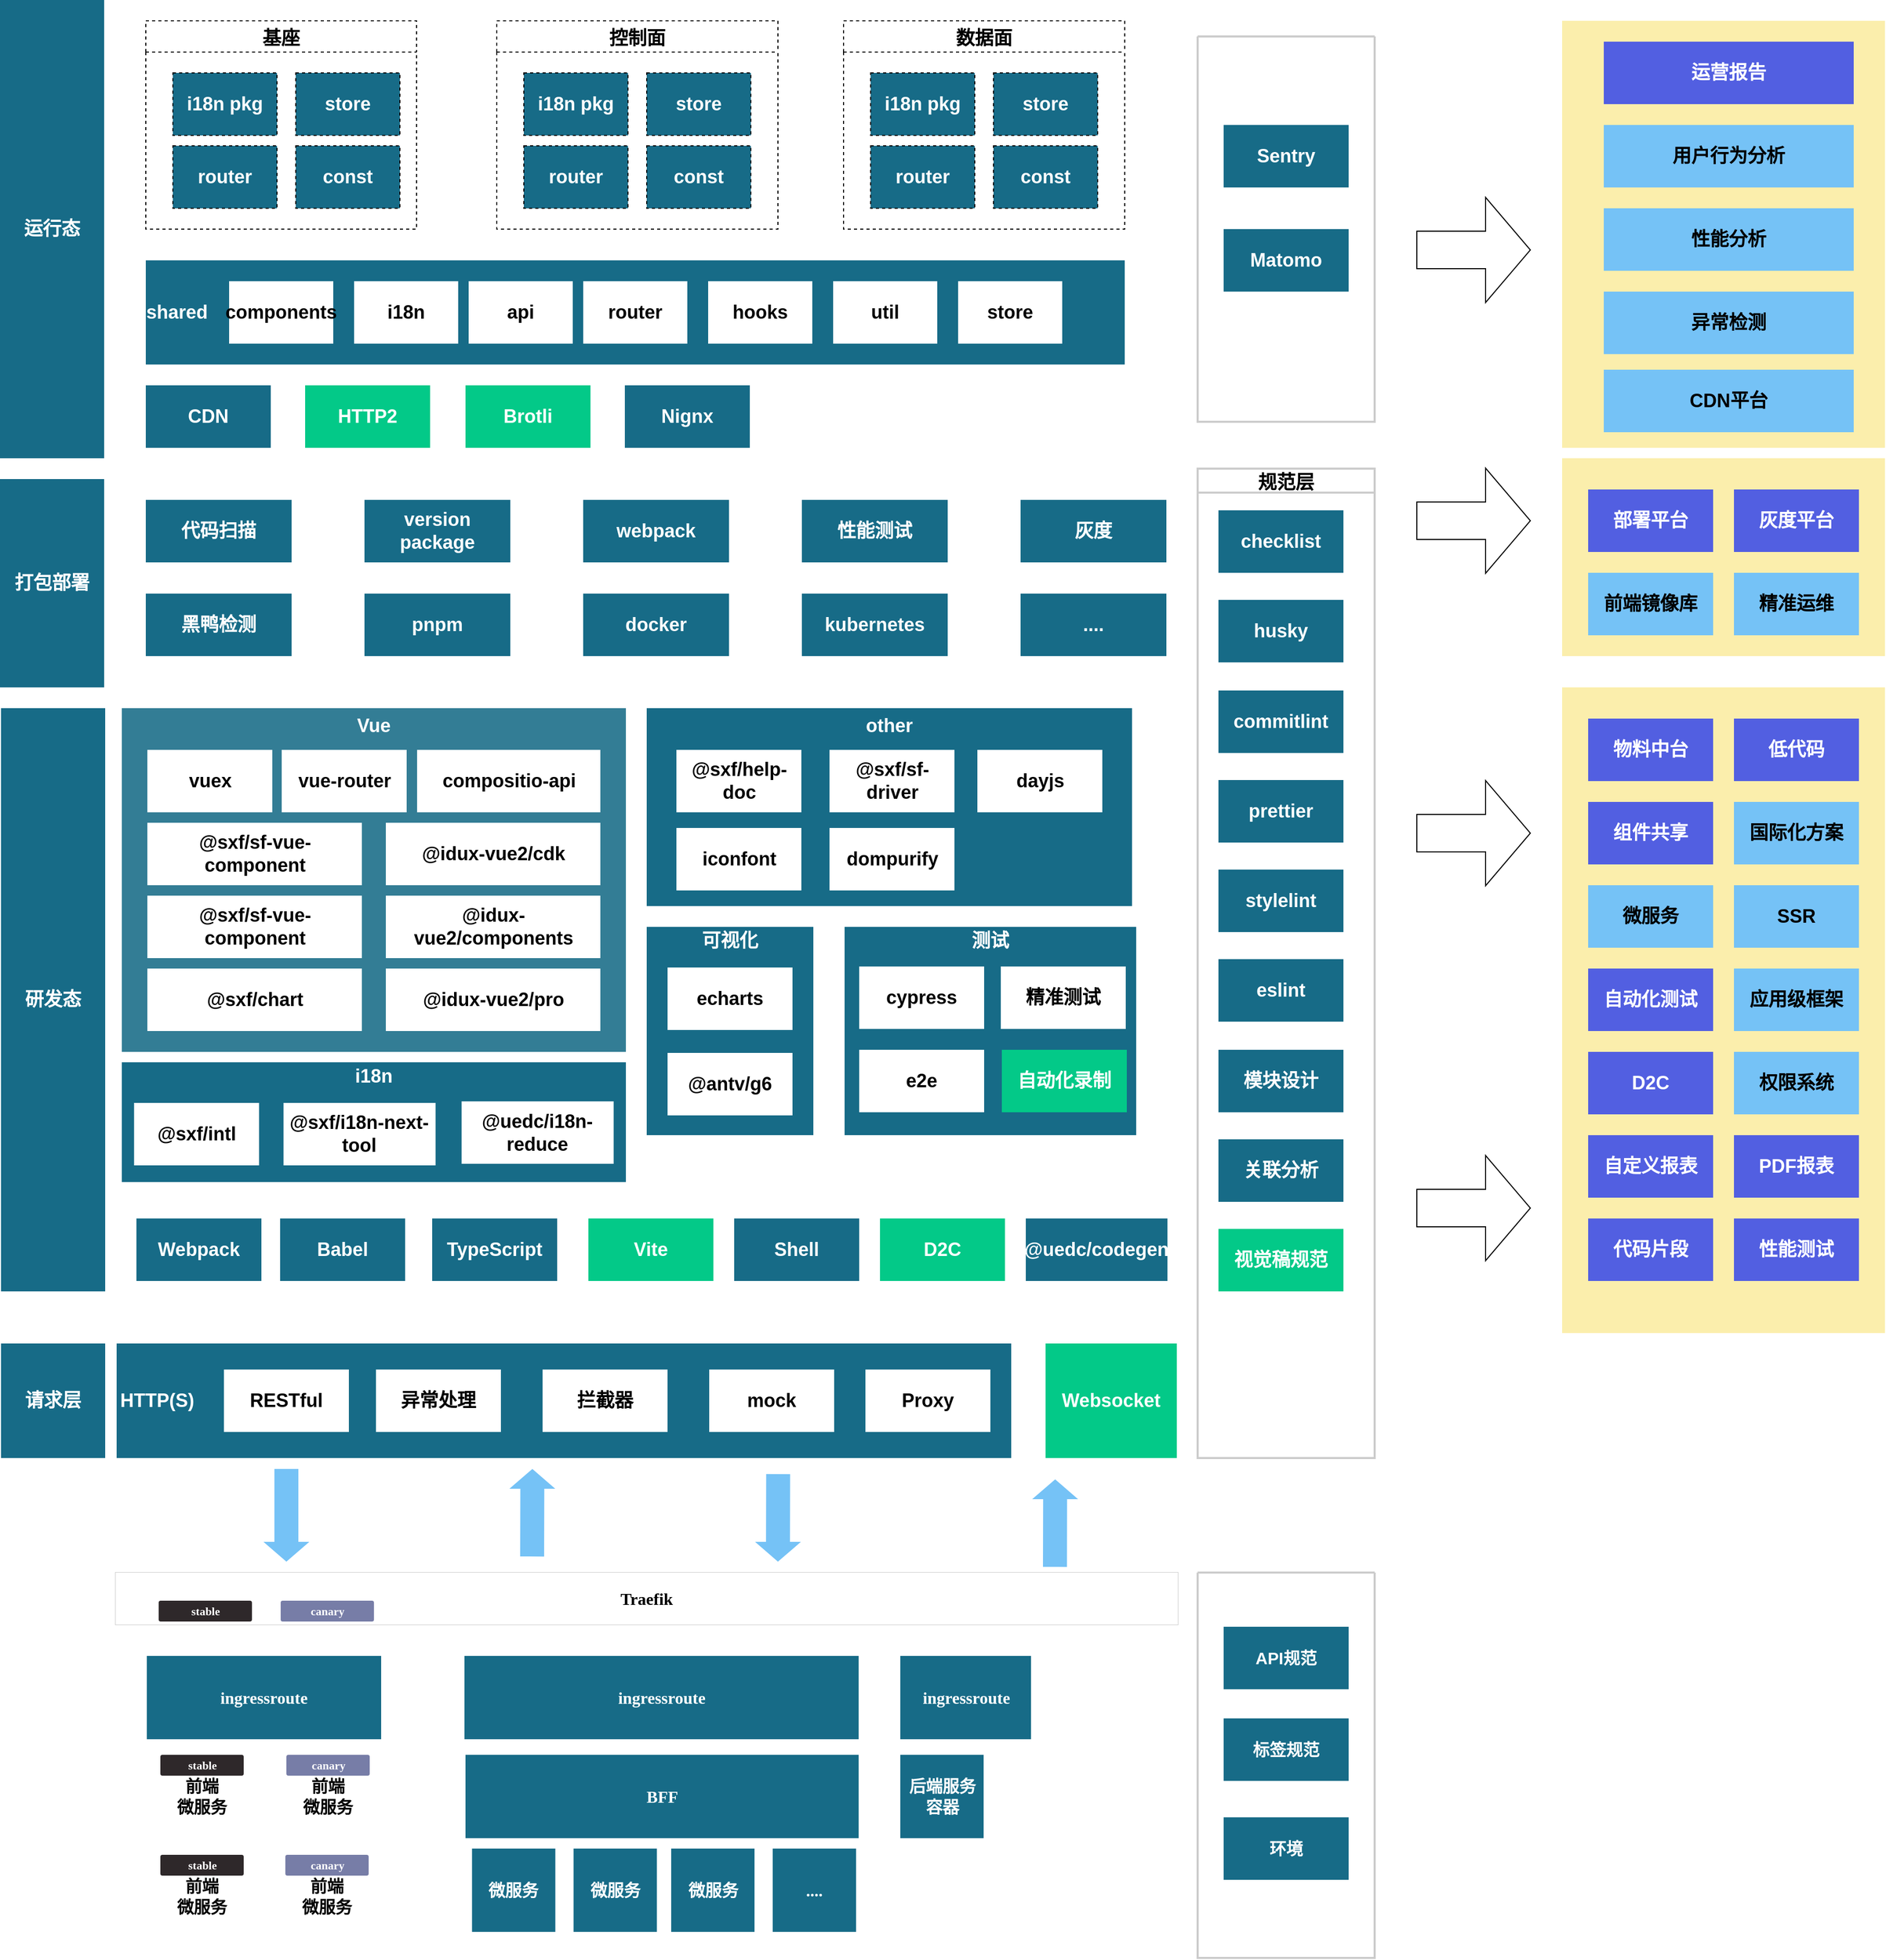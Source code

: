 <mxfile version="20.3.0" type="device"><diagram id="ar6MOO739D7uJsaCla2S" name="第 2 页"><mxGraphModel dx="1418" dy="823" grid="1" gridSize="10" guides="1" tooltips="1" connect="1" arrows="1" fold="1" page="1" pageScale="1" pageWidth="827" pageHeight="1169" math="0" shadow="0"><root><mxCell id="0"/><mxCell id="1" parent="0"/><mxCell id="OjqMHeRdxxfJOfinrO3Y-2" value="运行态" style="rounded=0;whiteSpace=wrap;html=1;fontSize=18;fillColor=#176B87;fontColor=#FFFFFF;strokeColor=none;fontStyle=1" parent="1" vertex="1"><mxGeometry x="80" y="200" width="100" height="440" as="geometry"/></mxCell><mxCell id="OjqMHeRdxxfJOfinrO3Y-5" value="" style="swimlane;startSize=0;fillColor=#176B87;swimlaneFillColor=#176B87;fontSize=18;strokeColor=none;fontStyle=1" parent="1" vertex="1"><mxGeometry x="220" y="450" width="940" height="100" as="geometry"/></mxCell><mxCell id="OjqMHeRdxxfJOfinrO3Y-6" value="shared" style="text;html=1;strokeColor=none;fillColor=none;align=center;verticalAlign=middle;whiteSpace=wrap;rounded=0;fontSize=18;fontColor=#FFFFFF;fontStyle=1" parent="OjqMHeRdxxfJOfinrO3Y-5" vertex="1"><mxGeometry y="35" width="60" height="30" as="geometry"/></mxCell><mxCell id="OjqMHeRdxxfJOfinrO3Y-7" value="hooks" style="rounded=0;whiteSpace=wrap;html=1;fillColor=default;flipH=1;fontSize=18;strokeColor=none;fontStyle=1" parent="OjqMHeRdxxfJOfinrO3Y-5" vertex="1"><mxGeometry x="540" y="20" width="100" height="60" as="geometry"/></mxCell><mxCell id="OjqMHeRdxxfJOfinrO3Y-9" value="components" style="rounded=0;whiteSpace=wrap;html=1;fillColor=default;flipH=1;fontSize=18;strokeColor=none;fontStyle=1" parent="OjqMHeRdxxfJOfinrO3Y-5" vertex="1"><mxGeometry x="80" y="20" width="100" height="60" as="geometry"/></mxCell><mxCell id="OjqMHeRdxxfJOfinrO3Y-10" value="i18n" style="rounded=0;whiteSpace=wrap;html=1;fillColor=default;flipH=1;fontSize=18;strokeColor=none;fontStyle=1" parent="OjqMHeRdxxfJOfinrO3Y-5" vertex="1"><mxGeometry x="200" y="20" width="100" height="60" as="geometry"/></mxCell><mxCell id="OjqMHeRdxxfJOfinrO3Y-11" value="api" style="rounded=0;whiteSpace=wrap;html=1;fillColor=default;flipH=1;fontSize=18;strokeColor=none;fontStyle=1" parent="OjqMHeRdxxfJOfinrO3Y-5" vertex="1"><mxGeometry x="310" y="20" width="100" height="60" as="geometry"/></mxCell><mxCell id="OjqMHeRdxxfJOfinrO3Y-12" value="router" style="rounded=0;whiteSpace=wrap;html=1;fillColor=default;flipH=1;fontSize=18;strokeColor=none;fontStyle=1" parent="OjqMHeRdxxfJOfinrO3Y-5" vertex="1"><mxGeometry x="420" y="20" width="100" height="60" as="geometry"/></mxCell><mxCell id="OjqMHeRdxxfJOfinrO3Y-8" value="util" style="rounded=0;whiteSpace=wrap;html=1;fillColor=default;flipH=1;fontSize=18;strokeColor=none;fontStyle=1" parent="OjqMHeRdxxfJOfinrO3Y-5" vertex="1"><mxGeometry x="660" y="20" width="100" height="60" as="geometry"/></mxCell><mxCell id="OjqMHeRdxxfJOfinrO3Y-21" value="store" style="rounded=0;whiteSpace=wrap;html=1;fillColor=default;flipH=1;fontSize=18;strokeColor=none;fontStyle=1" parent="OjqMHeRdxxfJOfinrO3Y-5" vertex="1"><mxGeometry x="780" y="20" width="100" height="60" as="geometry"/></mxCell><mxCell id="OjqMHeRdxxfJOfinrO3Y-13" value="基座" style="swimlane;fillColor=default;swimlaneBody=1;swimlaneHead=1;startSize=30;swimlaneFillColor=none;fontSize=18;strokeColor=default;fontStyle=1;dashed=1;" parent="1" vertex="1"><mxGeometry x="220" y="220" width="260" height="200" as="geometry"/></mxCell><mxCell id="OjqMHeRdxxfJOfinrO3Y-15" value="router" style="rounded=0;whiteSpace=wrap;html=1;fillColor=#176B87;fontSize=18;fontColor=#FFFFFF;strokeColor=default;fontStyle=1;dashed=1;" parent="OjqMHeRdxxfJOfinrO3Y-13" vertex="1"><mxGeometry x="26" y="120" width="100" height="60" as="geometry"/></mxCell><mxCell id="OjqMHeRdxxfJOfinrO3Y-16" value="i18n pkg" style="rounded=0;whiteSpace=wrap;html=1;fillColor=#176B87;fontSize=18;fontColor=#FFFFFF;strokeColor=default;fontStyle=1;dashed=1;" parent="OjqMHeRdxxfJOfinrO3Y-13" vertex="1"><mxGeometry x="26" y="50" width="100" height="60" as="geometry"/></mxCell><mxCell id="OjqMHeRdxxfJOfinrO3Y-22" value="const" style="rounded=0;whiteSpace=wrap;html=1;fillColor=#176B87;fontSize=18;fontColor=#FFFFFF;strokeColor=default;fontStyle=1;dashed=1;" parent="OjqMHeRdxxfJOfinrO3Y-13" vertex="1"><mxGeometry x="144" y="120" width="100" height="60" as="geometry"/></mxCell><mxCell id="OjqMHeRdxxfJOfinrO3Y-23" value="store" style="rounded=0;whiteSpace=wrap;html=1;fillColor=#176B87;fontSize=18;fontColor=#FFFFFF;strokeColor=default;fontStyle=1;dashed=1;" parent="OjqMHeRdxxfJOfinrO3Y-13" vertex="1"><mxGeometry x="144" y="50" width="100" height="60" as="geometry"/></mxCell><mxCell id="OjqMHeRdxxfJOfinrO3Y-17" value="打包部署" style="rounded=0;whiteSpace=wrap;html=1;fontSize=18;fontColor=#FFFFFF;fillColor=#176B87;strokeColor=none;fontStyle=1" parent="1" vertex="1"><mxGeometry x="80" y="660" width="100" height="200" as="geometry"/></mxCell><mxCell id="OjqMHeRdxxfJOfinrO3Y-18" value="" style="swimlane;startSize=0;fontSize=18;fontColor=#FFFFFF;fillColor=#176B87;strokeColor=#CCCCCC;fontStyle=1;strokeWidth=2;" parent="1" vertex="1"><mxGeometry x="1230" y="235" width="170" height="370" as="geometry"/></mxCell><mxCell id="OjqMHeRdxxfJOfinrO3Y-19" value="Sentry" style="rounded=0;whiteSpace=wrap;html=1;fontSize=18;fontColor=#FFFFFF;fillColor=#176B87;strokeColor=none;fontStyle=1" parent="OjqMHeRdxxfJOfinrO3Y-18" vertex="1"><mxGeometry x="25" y="85" width="120" height="60" as="geometry"/></mxCell><mxCell id="OjqMHeRdxxfJOfinrO3Y-20" value="Matomo" style="rounded=0;whiteSpace=wrap;html=1;fontSize=18;fontColor=#FFFFFF;fillColor=#176B87;strokeColor=none;fontStyle=1" parent="OjqMHeRdxxfJOfinrO3Y-18" vertex="1"><mxGeometry x="25" y="185" width="120" height="60" as="geometry"/></mxCell><mxCell id="OjqMHeRdxxfJOfinrO3Y-24" value="控制面" style="swimlane;fillColor=default;swimlaneBody=1;swimlaneHead=1;startSize=30;swimlaneFillColor=none;fontSize=18;strokeColor=default;fontStyle=1;dashed=1;" parent="1" vertex="1"><mxGeometry x="557" y="220" width="270" height="200" as="geometry"/></mxCell><mxCell id="OjqMHeRdxxfJOfinrO3Y-25" value="router" style="rounded=0;whiteSpace=wrap;html=1;fillColor=#176B87;fontSize=18;fontColor=#FFFFFF;strokeColor=default;fontStyle=1;dashed=1;" parent="OjqMHeRdxxfJOfinrO3Y-24" vertex="1"><mxGeometry x="26" y="120" width="100" height="60" as="geometry"/></mxCell><mxCell id="OjqMHeRdxxfJOfinrO3Y-26" value="i18n pkg" style="rounded=0;whiteSpace=wrap;html=1;fillColor=#176B87;fontSize=18;fontColor=#FFFFFF;strokeColor=default;fontStyle=1;dashed=1;" parent="OjqMHeRdxxfJOfinrO3Y-24" vertex="1"><mxGeometry x="26" y="50" width="100" height="60" as="geometry"/></mxCell><mxCell id="OjqMHeRdxxfJOfinrO3Y-27" value="const" style="rounded=0;whiteSpace=wrap;html=1;fillColor=#176B87;fontSize=18;fontColor=#FFFFFF;strokeColor=default;fontStyle=1;dashed=1;" parent="OjqMHeRdxxfJOfinrO3Y-24" vertex="1"><mxGeometry x="144" y="120" width="100" height="60" as="geometry"/></mxCell><mxCell id="OjqMHeRdxxfJOfinrO3Y-28" value="store" style="rounded=0;whiteSpace=wrap;html=1;fillColor=#176B87;fontSize=18;fontColor=#FFFFFF;strokeColor=default;fontStyle=1;dashed=1;" parent="OjqMHeRdxxfJOfinrO3Y-24" vertex="1"><mxGeometry x="144" y="50" width="100" height="60" as="geometry"/></mxCell><mxCell id="OjqMHeRdxxfJOfinrO3Y-29" value="数据面" style="swimlane;fillColor=default;swimlaneBody=1;swimlaneHead=1;startSize=30;swimlaneFillColor=none;fontSize=18;strokeColor=default;fontStyle=1;dashed=1;" parent="1" vertex="1"><mxGeometry x="890" y="220" width="270" height="200" as="geometry"/></mxCell><mxCell id="OjqMHeRdxxfJOfinrO3Y-30" value="router" style="rounded=0;whiteSpace=wrap;html=1;fillColor=#176B87;fontSize=18;fontColor=#FFFFFF;strokeColor=default;fontStyle=1;dashed=1;" parent="OjqMHeRdxxfJOfinrO3Y-29" vertex="1"><mxGeometry x="26" y="120" width="100" height="60" as="geometry"/></mxCell><mxCell id="OjqMHeRdxxfJOfinrO3Y-31" value="i18n pkg" style="rounded=0;whiteSpace=wrap;html=1;fillColor=#176B87;fontSize=18;fontColor=#FFFFFF;strokeColor=default;fontStyle=1;dashed=1;" parent="OjqMHeRdxxfJOfinrO3Y-29" vertex="1"><mxGeometry x="26" y="50" width="100" height="60" as="geometry"/></mxCell><mxCell id="OjqMHeRdxxfJOfinrO3Y-32" value="const" style="rounded=0;whiteSpace=wrap;html=1;fillColor=#176B87;fontSize=18;fontColor=#FFFFFF;strokeColor=default;fontStyle=1;dashed=1;" parent="OjqMHeRdxxfJOfinrO3Y-29" vertex="1"><mxGeometry x="144" y="120" width="100" height="60" as="geometry"/></mxCell><mxCell id="OjqMHeRdxxfJOfinrO3Y-33" value="store" style="rounded=0;whiteSpace=wrap;html=1;fillColor=#176B87;fontSize=18;fontColor=#FFFFFF;strokeColor=default;fontStyle=1;dashed=1;" parent="OjqMHeRdxxfJOfinrO3Y-29" vertex="1"><mxGeometry x="144" y="50" width="100" height="60" as="geometry"/></mxCell><mxCell id="_GazYoEz6ii6slOM4YC_-70" value="基座" style="swimlane;fillColor=default;swimlaneBody=1;swimlaneHead=1;startSize=30;swimlaneFillColor=none;fontSize=18;strokeColor=default;fontStyle=1;dashed=1;" parent="OjqMHeRdxxfJOfinrO3Y-29" vertex="1"><mxGeometry x="-670" width="260" height="200" as="geometry"/></mxCell><mxCell id="_GazYoEz6ii6slOM4YC_-71" value="router" style="rounded=0;whiteSpace=wrap;html=1;fillColor=#176B87;fontSize=18;fontColor=#FFFFFF;strokeColor=default;fontStyle=1;dashed=1;" parent="_GazYoEz6ii6slOM4YC_-70" vertex="1"><mxGeometry x="26" y="120" width="100" height="60" as="geometry"/></mxCell><mxCell id="_GazYoEz6ii6slOM4YC_-72" value="i18n pkg" style="rounded=0;whiteSpace=wrap;html=1;fillColor=#176B87;fontSize=18;fontColor=#FFFFFF;strokeColor=default;fontStyle=1;dashed=1;" parent="_GazYoEz6ii6slOM4YC_-70" vertex="1"><mxGeometry x="26" y="50" width="100" height="60" as="geometry"/></mxCell><mxCell id="_GazYoEz6ii6slOM4YC_-73" value="const" style="rounded=0;whiteSpace=wrap;html=1;fillColor=#176B87;fontSize=18;fontColor=#FFFFFF;strokeColor=default;fontStyle=1;dashed=1;" parent="_GazYoEz6ii6slOM4YC_-70" vertex="1"><mxGeometry x="144" y="120" width="100" height="60" as="geometry"/></mxCell><mxCell id="_GazYoEz6ii6slOM4YC_-74" value="store" style="rounded=0;whiteSpace=wrap;html=1;fillColor=#176B87;fontSize=18;fontColor=#FFFFFF;strokeColor=default;fontStyle=1;dashed=1;" parent="_GazYoEz6ii6slOM4YC_-70" vertex="1"><mxGeometry x="144" y="50" width="100" height="60" as="geometry"/></mxCell><mxCell id="_GazYoEz6ii6slOM4YC_-75" value="控制面" style="swimlane;fillColor=default;swimlaneBody=1;swimlaneHead=1;startSize=30;swimlaneFillColor=none;fontSize=18;strokeColor=default;fontStyle=1;dashed=1;" parent="OjqMHeRdxxfJOfinrO3Y-29" vertex="1"><mxGeometry x="-333" width="270" height="200" as="geometry"/></mxCell><mxCell id="_GazYoEz6ii6slOM4YC_-76" value="router" style="rounded=0;whiteSpace=wrap;html=1;fillColor=#176B87;fontSize=18;fontColor=#FFFFFF;strokeColor=default;fontStyle=1;dashed=1;" parent="_GazYoEz6ii6slOM4YC_-75" vertex="1"><mxGeometry x="26" y="120" width="100" height="60" as="geometry"/></mxCell><mxCell id="_GazYoEz6ii6slOM4YC_-77" value="i18n pkg" style="rounded=0;whiteSpace=wrap;html=1;fillColor=#176B87;fontSize=18;fontColor=#FFFFFF;strokeColor=default;fontStyle=1;dashed=1;" parent="_GazYoEz6ii6slOM4YC_-75" vertex="1"><mxGeometry x="26" y="50" width="100" height="60" as="geometry"/></mxCell><mxCell id="_GazYoEz6ii6slOM4YC_-78" value="const" style="rounded=0;whiteSpace=wrap;html=1;fillColor=#176B87;fontSize=18;fontColor=#FFFFFF;strokeColor=default;fontStyle=1;dashed=1;" parent="_GazYoEz6ii6slOM4YC_-75" vertex="1"><mxGeometry x="144" y="120" width="100" height="60" as="geometry"/></mxCell><mxCell id="_GazYoEz6ii6slOM4YC_-79" value="store" style="rounded=0;whiteSpace=wrap;html=1;fillColor=#176B87;fontSize=18;fontColor=#FFFFFF;strokeColor=default;fontStyle=1;dashed=1;" parent="_GazYoEz6ii6slOM4YC_-75" vertex="1"><mxGeometry x="144" y="50" width="100" height="60" as="geometry"/></mxCell><mxCell id="_GazYoEz6ii6slOM4YC_-134" value="基座" style="swimlane;fillColor=default;swimlaneBody=1;swimlaneHead=1;startSize=30;swimlaneFillColor=none;fontSize=18;strokeColor=default;fontStyle=1;dashed=1;" parent="OjqMHeRdxxfJOfinrO3Y-29" vertex="1"><mxGeometry x="-670" width="260" height="200" as="geometry"/></mxCell><mxCell id="_GazYoEz6ii6slOM4YC_-135" value="router" style="rounded=0;whiteSpace=wrap;html=1;fillColor=#176B87;fontSize=18;fontColor=#FFFFFF;strokeColor=default;fontStyle=1;dashed=1;" parent="_GazYoEz6ii6slOM4YC_-134" vertex="1"><mxGeometry x="26" y="120" width="100" height="60" as="geometry"/></mxCell><mxCell id="_GazYoEz6ii6slOM4YC_-136" value="i18n pkg" style="rounded=0;whiteSpace=wrap;html=1;fillColor=#176B87;fontSize=18;fontColor=#FFFFFF;strokeColor=default;fontStyle=1;dashed=1;" parent="_GazYoEz6ii6slOM4YC_-134" vertex="1"><mxGeometry x="26" y="50" width="100" height="60" as="geometry"/></mxCell><mxCell id="_GazYoEz6ii6slOM4YC_-137" value="const" style="rounded=0;whiteSpace=wrap;html=1;fillColor=#176B87;fontSize=18;fontColor=#FFFFFF;strokeColor=default;fontStyle=1;dashed=1;" parent="_GazYoEz6ii6slOM4YC_-134" vertex="1"><mxGeometry x="144" y="120" width="100" height="60" as="geometry"/></mxCell><mxCell id="_GazYoEz6ii6slOM4YC_-138" value="store" style="rounded=0;whiteSpace=wrap;html=1;fillColor=#176B87;fontSize=18;fontColor=#FFFFFF;strokeColor=default;fontStyle=1;dashed=1;" parent="_GazYoEz6ii6slOM4YC_-134" vertex="1"><mxGeometry x="144" y="50" width="100" height="60" as="geometry"/></mxCell><mxCell id="_GazYoEz6ii6slOM4YC_-139" value="控制面" style="swimlane;fillColor=default;swimlaneBody=1;swimlaneHead=1;startSize=30;swimlaneFillColor=none;fontSize=18;strokeColor=default;fontStyle=1;dashed=1;" parent="OjqMHeRdxxfJOfinrO3Y-29" vertex="1"><mxGeometry x="-333" width="270" height="200" as="geometry"/></mxCell><mxCell id="_GazYoEz6ii6slOM4YC_-140" value="router" style="rounded=0;whiteSpace=wrap;html=1;fillColor=#176B87;fontSize=18;fontColor=#FFFFFF;strokeColor=default;fontStyle=1;dashed=1;" parent="_GazYoEz6ii6slOM4YC_-139" vertex="1"><mxGeometry x="26" y="120" width="100" height="60" as="geometry"/></mxCell><mxCell id="_GazYoEz6ii6slOM4YC_-141" value="i18n pkg" style="rounded=0;whiteSpace=wrap;html=1;fillColor=#176B87;fontSize=18;fontColor=#FFFFFF;strokeColor=default;fontStyle=1;dashed=1;" parent="_GazYoEz6ii6slOM4YC_-139" vertex="1"><mxGeometry x="26" y="50" width="100" height="60" as="geometry"/></mxCell><mxCell id="_GazYoEz6ii6slOM4YC_-142" value="const" style="rounded=0;whiteSpace=wrap;html=1;fillColor=#176B87;fontSize=18;fontColor=#FFFFFF;strokeColor=default;fontStyle=1;dashed=1;" parent="_GazYoEz6ii6slOM4YC_-139" vertex="1"><mxGeometry x="144" y="120" width="100" height="60" as="geometry"/></mxCell><mxCell id="_GazYoEz6ii6slOM4YC_-143" value="store" style="rounded=0;whiteSpace=wrap;html=1;fillColor=#176B87;fontSize=18;fontColor=#FFFFFF;strokeColor=default;fontStyle=1;dashed=1;" parent="_GazYoEz6ii6slOM4YC_-139" vertex="1"><mxGeometry x="144" y="50" width="100" height="60" as="geometry"/></mxCell><mxCell id="_GazYoEz6ii6slOM4YC_-144" value="基座" style="swimlane;fillColor=default;swimlaneBody=1;swimlaneHead=1;startSize=30;swimlaneFillColor=none;fontSize=18;strokeColor=default;fontStyle=1;dashed=1;" parent="OjqMHeRdxxfJOfinrO3Y-29" vertex="1"><mxGeometry x="-670" width="260" height="200" as="geometry"/></mxCell><mxCell id="_GazYoEz6ii6slOM4YC_-145" value="router" style="rounded=0;whiteSpace=wrap;html=1;fillColor=#176B87;fontSize=18;fontColor=#FFFFFF;strokeColor=default;fontStyle=1;dashed=1;" parent="_GazYoEz6ii6slOM4YC_-144" vertex="1"><mxGeometry x="26" y="120" width="100" height="60" as="geometry"/></mxCell><mxCell id="_GazYoEz6ii6slOM4YC_-146" value="i18n pkg" style="rounded=0;whiteSpace=wrap;html=1;fillColor=#176B87;fontSize=18;fontColor=#FFFFFF;strokeColor=default;fontStyle=1;dashed=1;" parent="_GazYoEz6ii6slOM4YC_-144" vertex="1"><mxGeometry x="26" y="50" width="100" height="60" as="geometry"/></mxCell><mxCell id="_GazYoEz6ii6slOM4YC_-147" value="const" style="rounded=0;whiteSpace=wrap;html=1;fillColor=#176B87;fontSize=18;fontColor=#FFFFFF;strokeColor=default;fontStyle=1;dashed=1;" parent="_GazYoEz6ii6slOM4YC_-144" vertex="1"><mxGeometry x="144" y="120" width="100" height="60" as="geometry"/></mxCell><mxCell id="_GazYoEz6ii6slOM4YC_-148" value="store" style="rounded=0;whiteSpace=wrap;html=1;fillColor=#176B87;fontSize=18;fontColor=#FFFFFF;strokeColor=default;fontStyle=1;dashed=1;" parent="_GazYoEz6ii6slOM4YC_-144" vertex="1"><mxGeometry x="144" y="50" width="100" height="60" as="geometry"/></mxCell><mxCell id="_GazYoEz6ii6slOM4YC_-149" value="控制面" style="swimlane;fillColor=default;swimlaneBody=1;swimlaneHead=1;startSize=30;swimlaneFillColor=none;fontSize=18;strokeColor=default;fontStyle=1;dashed=1;" parent="OjqMHeRdxxfJOfinrO3Y-29" vertex="1"><mxGeometry x="-333" width="270" height="200" as="geometry"/></mxCell><mxCell id="_GazYoEz6ii6slOM4YC_-150" value="router" style="rounded=0;whiteSpace=wrap;html=1;fillColor=#176B87;fontSize=18;fontColor=#FFFFFF;strokeColor=default;fontStyle=1;dashed=1;" parent="_GazYoEz6ii6slOM4YC_-149" vertex="1"><mxGeometry x="26" y="120" width="100" height="60" as="geometry"/></mxCell><mxCell id="_GazYoEz6ii6slOM4YC_-151" value="i18n pkg" style="rounded=0;whiteSpace=wrap;html=1;fillColor=#176B87;fontSize=18;fontColor=#FFFFFF;strokeColor=default;fontStyle=1;dashed=1;" parent="_GazYoEz6ii6slOM4YC_-149" vertex="1"><mxGeometry x="26" y="50" width="100" height="60" as="geometry"/></mxCell><mxCell id="_GazYoEz6ii6slOM4YC_-152" value="const" style="rounded=0;whiteSpace=wrap;html=1;fillColor=#176B87;fontSize=18;fontColor=#FFFFFF;strokeColor=default;fontStyle=1;dashed=1;" parent="_GazYoEz6ii6slOM4YC_-149" vertex="1"><mxGeometry x="144" y="120" width="100" height="60" as="geometry"/></mxCell><mxCell id="_GazYoEz6ii6slOM4YC_-153" value="store" style="rounded=0;whiteSpace=wrap;html=1;fillColor=#176B87;fontSize=18;fontColor=#FFFFFF;strokeColor=default;fontStyle=1;dashed=1;" parent="_GazYoEz6ii6slOM4YC_-149" vertex="1"><mxGeometry x="144" y="50" width="100" height="60" as="geometry"/></mxCell><mxCell id="OjqMHeRdxxfJOfinrO3Y-35" value="规范层" style="swimlane;fontSize=18;fontColor=#000000;fillColor=#FFFFFF;horizontal=1;noLabel=0;fixDash=0;strokeColor=#CCCCCC;fontStyle=1;strokeWidth=2;" parent="1" vertex="1"><mxGeometry x="1230" y="650" width="170" height="950" as="geometry"/></mxCell><mxCell id="OjqMHeRdxxfJOfinrO3Y-37" value="eslint" style="rounded=0;whiteSpace=wrap;html=1;fontSize=18;fontColor=#FFFFFF;fillColor=#176B87;strokeColor=none;fontStyle=1" parent="OjqMHeRdxxfJOfinrO3Y-35" vertex="1"><mxGeometry x="20" y="471" width="120" height="60" as="geometry"/></mxCell><mxCell id="OjqMHeRdxxfJOfinrO3Y-38" value="prettier" style="rounded=0;whiteSpace=wrap;html=1;fontSize=18;fontColor=#FFFFFF;fillColor=#176B87;strokeColor=none;fontStyle=1" parent="OjqMHeRdxxfJOfinrO3Y-35" vertex="1"><mxGeometry x="20" y="299" width="120" height="60" as="geometry"/></mxCell><mxCell id="OjqMHeRdxxfJOfinrO3Y-39" value="husky" style="rounded=0;whiteSpace=wrap;html=1;fontSize=18;fontColor=#FFFFFF;fillColor=#176B87;strokeColor=none;fontStyle=1" parent="OjqMHeRdxxfJOfinrO3Y-35" vertex="1"><mxGeometry x="20" y="126" width="120" height="60" as="geometry"/></mxCell><mxCell id="OjqMHeRdxxfJOfinrO3Y-40" value="commitlint" style="rounded=0;whiteSpace=wrap;html=1;fontSize=18;fontColor=#FFFFFF;fillColor=#176B87;strokeColor=none;fontStyle=1" parent="OjqMHeRdxxfJOfinrO3Y-35" vertex="1"><mxGeometry x="20" y="213" width="120" height="60" as="geometry"/></mxCell><mxCell id="OjqMHeRdxxfJOfinrO3Y-41" value="stylelint" style="rounded=0;whiteSpace=wrap;html=1;fontSize=18;fontColor=#FFFFFF;fillColor=#176B87;strokeColor=none;fontStyle=1" parent="OjqMHeRdxxfJOfinrO3Y-35" vertex="1"><mxGeometry x="20" y="385" width="120" height="60" as="geometry"/></mxCell><mxCell id="OjqMHeRdxxfJOfinrO3Y-36" value="checklist" style="rounded=0;whiteSpace=wrap;html=1;fontSize=18;fontColor=#FFFFFF;fillColor=#176B87;strokeColor=none;fontStyle=1" parent="OjqMHeRdxxfJOfinrO3Y-35" vertex="1"><mxGeometry x="20" y="40" width="120" height="60" as="geometry"/></mxCell><mxCell id="OjqMHeRdxxfJOfinrO3Y-78" value="模块设计" style="rounded=0;whiteSpace=wrap;html=1;fontSize=18;fontColor=#FFFFFF;fillColor=#176B87;strokeColor=none;fontStyle=1" parent="OjqMHeRdxxfJOfinrO3Y-35" vertex="1"><mxGeometry x="20" y="558" width="120" height="60" as="geometry"/></mxCell><mxCell id="59_Ts60T3XVQ1irNc728-12" value="关联分析" style="rounded=0;whiteSpace=wrap;html=1;fontSize=18;fontColor=#FFFFFF;fillColor=#176B87;strokeColor=none;fontStyle=1" parent="OjqMHeRdxxfJOfinrO3Y-35" vertex="1"><mxGeometry x="20" y="644" width="120" height="60" as="geometry"/></mxCell><mxCell id="_GazYoEz6ii6slOM4YC_-1" value="视觉稿规范" style="rounded=0;whiteSpace=wrap;html=1;fontSize=18;fontColor=#FFFFFF;fillColor=#03C988;strokeColor=none;fontStyle=1" parent="OjqMHeRdxxfJOfinrO3Y-35" vertex="1"><mxGeometry x="20" y="730" width="120" height="60" as="geometry"/></mxCell><mxCell id="OjqMHeRdxxfJOfinrO3Y-43" value="研发态" style="rounded=0;whiteSpace=wrap;html=1;fontSize=18;fontColor=#FFFFFF;fillColor=#176B87;strokeColor=none;fontStyle=1" parent="1" vertex="1"><mxGeometry x="81" y="880" width="100" height="560" as="geometry"/></mxCell><mxCell id="OjqMHeRdxxfJOfinrO3Y-44" value="Vue" style="swimlane;fontSize=18;fontColor=#FFFFFF;fillColor=#176B87;strokeColor=none;fontStyle=1;swimlaneFillColor=#176B87;fillOpacity=88;labelBackgroundColor=none;startSize=30;" parent="1" vertex="1"><mxGeometry x="197" y="880" width="484" height="330" as="geometry"/></mxCell><mxCell id="OjqMHeRdxxfJOfinrO3Y-45" value="vuex" style="rounded=0;whiteSpace=wrap;html=1;fontSize=18;fontColor=#000000;fillColor=#FFFFFF;strokeColor=none;fontStyle=1" parent="OjqMHeRdxxfJOfinrO3Y-44" vertex="1"><mxGeometry x="24.5" y="40" width="120" height="60" as="geometry"/></mxCell><mxCell id="OjqMHeRdxxfJOfinrO3Y-46" value="vue-router" style="rounded=0;whiteSpace=wrap;html=1;fontSize=18;fontColor=#000000;fillColor=#FFFFFF;strokeColor=none;fontStyle=1" parent="OjqMHeRdxxfJOfinrO3Y-44" vertex="1"><mxGeometry x="153.5" y="40" width="120" height="60" as="geometry"/></mxCell><mxCell id="OjqMHeRdxxfJOfinrO3Y-50" value="@sxf/sf-vue-component" style="rounded=0;whiteSpace=wrap;html=1;fontSize=18;fontColor=#000000;fillColor=#FFFFFF;strokeColor=none;fontStyle=1" parent="OjqMHeRdxxfJOfinrO3Y-44" vertex="1"><mxGeometry x="24.5" y="110" width="206" height="60" as="geometry"/></mxCell><mxCell id="OjqMHeRdxxfJOfinrO3Y-51" value="@sxf/sf-vue-component" style="rounded=0;whiteSpace=wrap;html=1;fontSize=18;fontColor=#000000;fillColor=#FFFFFF;strokeColor=none;fontStyle=1" parent="OjqMHeRdxxfJOfinrO3Y-44" vertex="1"><mxGeometry x="24.5" y="180" width="206" height="60" as="geometry"/></mxCell><mxCell id="OjqMHeRdxxfJOfinrO3Y-60" value="@idux-vue2/cdk" style="rounded=0;whiteSpace=wrap;html=1;fontSize=18;fontColor=#000000;fillColor=#FFFFFF;strokeColor=none;fontStyle=1" parent="OjqMHeRdxxfJOfinrO3Y-44" vertex="1"><mxGeometry x="253.5" y="110" width="206" height="60" as="geometry"/></mxCell><mxCell id="OjqMHeRdxxfJOfinrO3Y-61" value="@idux-vue2/components" style="rounded=0;whiteSpace=wrap;html=1;fontSize=18;fontColor=#000000;fillColor=#FFFFFF;strokeColor=none;fontStyle=1" parent="OjqMHeRdxxfJOfinrO3Y-44" vertex="1"><mxGeometry x="253.5" y="180" width="206" height="60" as="geometry"/></mxCell><mxCell id="OjqMHeRdxxfJOfinrO3Y-62" value="@idux-vue2/pro" style="rounded=0;whiteSpace=wrap;html=1;fontSize=18;fontColor=#000000;fillColor=#FFFFFF;strokeColor=none;fontStyle=1" parent="OjqMHeRdxxfJOfinrO3Y-44" vertex="1"><mxGeometry x="253.5" y="250" width="206" height="60" as="geometry"/></mxCell><mxCell id="OjqMHeRdxxfJOfinrO3Y-63" value="@sxf/chart" style="rounded=0;whiteSpace=wrap;html=1;fontSize=18;fontColor=#000000;fillColor=#FFFFFF;strokeColor=none;fontStyle=1" parent="OjqMHeRdxxfJOfinrO3Y-44" vertex="1"><mxGeometry x="24.5" y="250" width="206" height="60" as="geometry"/></mxCell><mxCell id="OjqMHeRdxxfJOfinrO3Y-93" value="compositio-api" style="rounded=0;whiteSpace=wrap;html=1;fontSize=18;fontColor=#000000;fillColor=#FFFFFF;strokeColor=none;fontStyle=1" parent="OjqMHeRdxxfJOfinrO3Y-44" vertex="1"><mxGeometry x="283.5" y="40" width="176" height="60" as="geometry"/></mxCell><mxCell id="OjqMHeRdxxfJOfinrO3Y-52" value="other" style="swimlane;fontSize=18;fontColor=#FFFFFF;fillColor=#176B87;strokeColor=none;fontStyle=1;swimlaneFillColor=#176B87;startSize=30;" parent="1" vertex="1"><mxGeometry x="701" y="880" width="466" height="190" as="geometry"/></mxCell><mxCell id="OjqMHeRdxxfJOfinrO3Y-53" value="@sxf/help-doc" style="rounded=0;whiteSpace=wrap;html=1;fontSize=18;fontColor=#000000;fillColor=#FFFFFF;strokeColor=none;fontStyle=1" parent="OjqMHeRdxxfJOfinrO3Y-52" vertex="1"><mxGeometry x="28.5" y="40" width="120" height="60" as="geometry"/></mxCell><mxCell id="OjqMHeRdxxfJOfinrO3Y-54" value="@sxf/sf-driver" style="rounded=0;whiteSpace=wrap;html=1;fontSize=18;fontColor=#000000;fillColor=#FFFFFF;strokeColor=none;fontStyle=1" parent="OjqMHeRdxxfJOfinrO3Y-52" vertex="1"><mxGeometry x="175.5" y="40" width="120" height="60" as="geometry"/></mxCell><mxCell id="OjqMHeRdxxfJOfinrO3Y-55" value="dompurify" style="rounded=0;whiteSpace=wrap;html=1;fontSize=18;fontColor=#000000;fillColor=#FFFFFF;strokeColor=none;fontStyle=1" parent="OjqMHeRdxxfJOfinrO3Y-52" vertex="1"><mxGeometry x="175.5" y="115" width="120" height="60" as="geometry"/></mxCell><mxCell id="OjqMHeRdxxfJOfinrO3Y-66" value="iconfont" style="rounded=0;whiteSpace=wrap;html=1;fontSize=18;fontColor=#000000;fillColor=#FFFFFF;strokeColor=none;fontStyle=1" parent="OjqMHeRdxxfJOfinrO3Y-52" vertex="1"><mxGeometry x="28.5" y="115" width="120" height="60" as="geometry"/></mxCell><mxCell id="OjqMHeRdxxfJOfinrO3Y-84" value="dayjs" style="rounded=0;whiteSpace=wrap;html=1;fontSize=18;fontColor=#000000;fillColor=#FFFFFF;strokeColor=none;fontStyle=1" parent="OjqMHeRdxxfJOfinrO3Y-52" vertex="1"><mxGeometry x="317.5" y="40" width="120" height="60" as="geometry"/></mxCell><mxCell id="OjqMHeRdxxfJOfinrO3Y-56" value="可视化" style="swimlane;fontSize=18;fontColor=#FFFFFF;fillColor=#176B87;strokeColor=none;fontStyle=1;swimlaneFillColor=#176B87;swimlaneLine=0;swimlaneBody=1;swimlaneHead=1;" parent="1" vertex="1"><mxGeometry x="701" y="1090" width="160" height="200" as="geometry"/></mxCell><mxCell id="OjqMHeRdxxfJOfinrO3Y-58" value="echarts" style="rounded=0;whiteSpace=wrap;html=1;fontSize=18;fontColor=#000000;fillColor=#FFFFFF;strokeColor=none;fontStyle=1" parent="OjqMHeRdxxfJOfinrO3Y-56" vertex="1"><mxGeometry x="20" y="39" width="120" height="60" as="geometry"/></mxCell><mxCell id="OjqMHeRdxxfJOfinrO3Y-59" value="@antv/g6" style="rounded=0;whiteSpace=wrap;html=1;fontSize=18;fontColor=#000000;fillColor=#FFFFFF;strokeColor=none;fontStyle=1" parent="OjqMHeRdxxfJOfinrO3Y-56" vertex="1"><mxGeometry x="20" y="121" width="120" height="60" as="geometry"/></mxCell><mxCell id="OjqMHeRdxxfJOfinrO3Y-69" value="CDN" style="rounded=0;whiteSpace=wrap;html=1;strokeColor=none;fontSize=18;fontColor=#FFFFFF;fillColor=#176B87;fontStyle=1" parent="1" vertex="1"><mxGeometry x="220" y="570" width="120" height="60" as="geometry"/></mxCell><mxCell id="OjqMHeRdxxfJOfinrO3Y-70" value="HTTP2" style="rounded=0;whiteSpace=wrap;html=1;strokeColor=none;fontSize=18;fontColor=#FFFFFF;fillColor=#03C988;fontStyle=1" parent="1" vertex="1"><mxGeometry x="373" y="570" width="120" height="60" as="geometry"/></mxCell><mxCell id="OjqMHeRdxxfJOfinrO3Y-71" value="Brotli" style="rounded=0;whiteSpace=wrap;html=1;strokeColor=none;fontSize=18;fontColor=#FFFFFF;fillColor=#03C988;fontStyle=1" parent="1" vertex="1"><mxGeometry x="527" y="570" width="120" height="60" as="geometry"/></mxCell><mxCell id="OjqMHeRdxxfJOfinrO3Y-72" value="Nignx" style="rounded=0;whiteSpace=wrap;html=1;strokeColor=none;fontSize=18;fontColor=#FFFFFF;fillColor=#176B87;fontStyle=1" parent="1" vertex="1"><mxGeometry x="680" y="570" width="120" height="60" as="geometry"/></mxCell><mxCell id="OjqMHeRdxxfJOfinrO3Y-73" value="测试" style="swimlane;fontSize=18;fontColor=#FFFFFF;fillColor=#176B87;strokeColor=none;fontStyle=1;swimlaneFillColor=#176B87;swimlaneLine=0;swimlaneBody=1;swimlaneHead=1;" parent="1" vertex="1"><mxGeometry x="891" y="1090" width="280" height="200" as="geometry"/></mxCell><mxCell id="OjqMHeRdxxfJOfinrO3Y-74" value="cypress" style="rounded=0;whiteSpace=wrap;html=1;fontSize=18;fontColor=#000000;fillColor=#FFFFFF;strokeColor=none;fontStyle=1" parent="OjqMHeRdxxfJOfinrO3Y-73" vertex="1"><mxGeometry x="14" y="38" width="120" height="60" as="geometry"/></mxCell><mxCell id="OjqMHeRdxxfJOfinrO3Y-75" value="e2e" style="rounded=0;whiteSpace=wrap;html=1;fontSize=18;fontColor=#000000;fillColor=#FFFFFF;strokeColor=none;fontStyle=1" parent="OjqMHeRdxxfJOfinrO3Y-73" vertex="1"><mxGeometry x="14" y="118" width="120" height="60" as="geometry"/></mxCell><mxCell id="OjqMHeRdxxfJOfinrO3Y-76" value="精准测试" style="rounded=0;whiteSpace=wrap;html=1;fontSize=18;fontColor=#000000;fillColor=#FFFFFF;strokeColor=none;fontStyle=1" parent="OjqMHeRdxxfJOfinrO3Y-73" vertex="1"><mxGeometry x="150" y="38" width="120" height="60" as="geometry"/></mxCell><mxCell id="OjqMHeRdxxfJOfinrO3Y-77" value="自动化录制" style="rounded=0;whiteSpace=wrap;html=1;fontSize=18;fontColor=#FFFFFF;fillColor=#03C988;strokeColor=none;fontStyle=1" parent="OjqMHeRdxxfJOfinrO3Y-73" vertex="1"><mxGeometry x="151" y="118" width="120" height="60" as="geometry"/></mxCell><mxCell id="OjqMHeRdxxfJOfinrO3Y-79" value="" style="swimlane;startSize=0;strokeColor=none;fontSize=18;fontColor=#000000;fillColor=#FFFFFF;fontStyle=1" parent="1" vertex="1"><mxGeometry x="197" y="1350" width="1014" height="100" as="geometry"/></mxCell><mxCell id="OjqMHeRdxxfJOfinrO3Y-80" value="Webpack" style="rounded=0;whiteSpace=wrap;html=1;strokeColor=none;fontSize=18;fontColor=#FFFFFF;fillColor=#176B87;fontStyle=1" parent="OjqMHeRdxxfJOfinrO3Y-79" vertex="1"><mxGeometry x="14" y="20" width="120" height="60" as="geometry"/></mxCell><mxCell id="OjqMHeRdxxfJOfinrO3Y-81" value="Babel" style="rounded=0;whiteSpace=wrap;html=1;strokeColor=none;fontSize=18;fontColor=#FFFFFF;fillColor=#176B87;fontStyle=1" parent="OjqMHeRdxxfJOfinrO3Y-79" vertex="1"><mxGeometry x="152" y="20" width="120" height="60" as="geometry"/></mxCell><mxCell id="OjqMHeRdxxfJOfinrO3Y-82" value="TypeScript" style="rounded=0;whiteSpace=wrap;html=1;strokeColor=none;fontSize=18;fontColor=#FFFFFF;fillColor=#176B87;fontStyle=1" parent="OjqMHeRdxxfJOfinrO3Y-79" vertex="1"><mxGeometry x="298" y="20" width="120" height="60" as="geometry"/></mxCell><mxCell id="OjqMHeRdxxfJOfinrO3Y-83" value="Vite" style="rounded=0;whiteSpace=wrap;html=1;strokeColor=none;fontSize=18;fontColor=#FFFFFF;fillColor=#03C988;fontStyle=1" parent="OjqMHeRdxxfJOfinrO3Y-79" vertex="1"><mxGeometry x="448" y="20" width="120" height="60" as="geometry"/></mxCell><mxCell id="OjqMHeRdxxfJOfinrO3Y-85" value="Shell" style="rounded=0;whiteSpace=wrap;html=1;strokeColor=none;fontSize=18;fontColor=#FFFFFF;fillColor=#176B87;fontStyle=1" parent="OjqMHeRdxxfJOfinrO3Y-79" vertex="1"><mxGeometry x="588" y="20" width="120" height="60" as="geometry"/></mxCell><mxCell id="OjqMHeRdxxfJOfinrO3Y-92" value="D2C" style="rounded=0;whiteSpace=wrap;html=1;strokeColor=none;fontSize=18;fontColor=#FFFFFF;fillColor=#03C988;fontStyle=1" parent="OjqMHeRdxxfJOfinrO3Y-79" vertex="1"><mxGeometry x="728" y="20" width="120" height="60" as="geometry"/></mxCell><mxCell id="OjqMHeRdxxfJOfinrO3Y-94" value="@uedc/codegen" style="rounded=0;whiteSpace=wrap;html=1;strokeColor=none;fontSize=18;fontColor=#FFFFFF;fillColor=#176B87;fontStyle=1" parent="OjqMHeRdxxfJOfinrO3Y-79" vertex="1"><mxGeometry x="868" y="20" width="136" height="60" as="geometry"/></mxCell><mxCell id="OjqMHeRdxxfJOfinrO3Y-96" value="i18n" style="swimlane;fontSize=18;fontColor=#FFFFFF;fillColor=#176B87;strokeColor=none;fontStyle=1;swimlaneFillColor=#176B87;swimlaneLine=0;swimlaneBody=1;swimlaneHead=1;" parent="1" vertex="1"><mxGeometry x="197" y="1220" width="484" height="115" as="geometry"/></mxCell><mxCell id="OjqMHeRdxxfJOfinrO3Y-97" value="@sxf/intl" style="rounded=0;whiteSpace=wrap;html=1;fontSize=18;fontColor=#000000;fillColor=#FFFFFF;strokeColor=none;flipH=1;fontStyle=1" parent="OjqMHeRdxxfJOfinrO3Y-96" vertex="1"><mxGeometry x="11.75" y="39" width="120" height="60" as="geometry"/></mxCell><mxCell id="OjqMHeRdxxfJOfinrO3Y-98" value="@sxf/i18n-next-tool" style="rounded=0;whiteSpace=wrap;html=1;fontSize=18;fontColor=#000000;fillColor=#FFFFFF;strokeColor=none;flipH=1;fontStyle=1" parent="OjqMHeRdxxfJOfinrO3Y-96" vertex="1"><mxGeometry x="155.25" y="39" width="146" height="60" as="geometry"/></mxCell><mxCell id="OjqMHeRdxxfJOfinrO3Y-101" value="@uedc/i18n-reduce" style="rounded=0;whiteSpace=wrap;html=1;fontSize=18;fontColor=#000000;fillColor=#FFFFFF;strokeColor=none;flipH=1;fontStyle=1" parent="OjqMHeRdxxfJOfinrO3Y-96" vertex="1"><mxGeometry x="326.25" y="37.5" width="146" height="60" as="geometry"/></mxCell><mxCell id="59_Ts60T3XVQ1irNc728-3" value="请求层" style="rounded=0;whiteSpace=wrap;html=1;fontSize=18;fontColor=#FFFFFF;fillColor=#176B87;strokeColor=none;fontStyle=1" parent="1" vertex="1"><mxGeometry x="81" y="1490" width="100" height="110" as="geometry"/></mxCell><mxCell id="59_Ts60T3XVQ1irNc728-4" value="" style="swimlane;startSize=0;strokeColor=none;fontSize=18;fontColor=#000000;fillColor=#176B87;fontStyle=1;swimlaneFillColor=#176B87;" parent="1" vertex="1"><mxGeometry x="192" y="1490" width="859" height="110" as="geometry"/></mxCell><mxCell id="59_Ts60T3XVQ1irNc728-5" value="HTTP(S)" style="text;html=1;strokeColor=none;fillColor=none;align=center;verticalAlign=middle;whiteSpace=wrap;rounded=0;fontSize=18;fontColor=#FFFFFF;fontStyle=1" parent="59_Ts60T3XVQ1irNc728-4" vertex="1"><mxGeometry x="9" y="40" width="60" height="30" as="geometry"/></mxCell><mxCell id="59_Ts60T3XVQ1irNc728-6" value="RESTful" style="rounded=0;whiteSpace=wrap;html=1;strokeColor=none;fontSize=18;fontColor=#000000;fillColor=#FFFFFF;fontStyle=1" parent="59_Ts60T3XVQ1irNc728-4" vertex="1"><mxGeometry x="103" y="25" width="120" height="60" as="geometry"/></mxCell><mxCell id="59_Ts60T3XVQ1irNc728-7" value="异常处理" style="rounded=0;whiteSpace=wrap;html=1;strokeColor=none;fontSize=18;fontColor=#000000;fillColor=#FFFFFF;fontStyle=1" parent="59_Ts60T3XVQ1irNc728-4" vertex="1"><mxGeometry x="249" y="25" width="120" height="60" as="geometry"/></mxCell><mxCell id="59_Ts60T3XVQ1irNc728-8" value="拦截器" style="rounded=0;whiteSpace=wrap;html=1;strokeColor=none;fontSize=18;fontColor=#000000;fillColor=#FFFFFF;fontStyle=1" parent="59_Ts60T3XVQ1irNc728-4" vertex="1"><mxGeometry x="409" y="25" width="120" height="60" as="geometry"/></mxCell><mxCell id="59_Ts60T3XVQ1irNc728-9" value="mock" style="rounded=0;whiteSpace=wrap;html=1;strokeColor=none;fontSize=18;fontColor=#000000;fillColor=#FFFFFF;fontStyle=1" parent="59_Ts60T3XVQ1irNc728-4" vertex="1"><mxGeometry x="569" y="25" width="120" height="60" as="geometry"/></mxCell><mxCell id="59_Ts60T3XVQ1irNc728-10" value="Proxy" style="rounded=0;whiteSpace=wrap;html=1;strokeColor=none;fontSize=18;fontColor=#000000;fillColor=#FFFFFF;fontStyle=1" parent="59_Ts60T3XVQ1irNc728-4" vertex="1"><mxGeometry x="719" y="25" width="120" height="60" as="geometry"/></mxCell><mxCell id="59_Ts60T3XVQ1irNc728-11" value="Websocket" style="rounded=0;whiteSpace=wrap;html=1;strokeColor=none;fontSize=18;fontColor=#FFFFFF;fillColor=#03C988;fontStyle=1" parent="1" vertex="1"><mxGeometry x="1084" y="1490" width="126" height="110" as="geometry"/></mxCell><mxCell id="59_Ts60T3XVQ1irNc728-13" value="version package" style="rounded=0;whiteSpace=wrap;html=1;strokeColor=none;fontSize=18;fontColor=#FFFFFF;fillColor=#176B87;fontStyle=1" parent="1" vertex="1"><mxGeometry x="430" y="680" width="140" height="60" as="geometry"/></mxCell><mxCell id="59_Ts60T3XVQ1irNc728-14" value="pnpm" style="rounded=0;whiteSpace=wrap;html=1;strokeColor=none;fontSize=18;fontColor=#FFFFFF;fillColor=#176B87;fontStyle=1" parent="1" vertex="1"><mxGeometry x="430" y="770" width="140" height="60" as="geometry"/></mxCell><mxCell id="59_Ts60T3XVQ1irNc728-15" value="代码扫描" style="rounded=0;whiteSpace=wrap;html=1;strokeColor=none;fontSize=18;fontColor=#FFFFFF;fillColor=#176B87;fontStyle=1" parent="1" vertex="1"><mxGeometry x="220" y="680" width="140" height="60" as="geometry"/></mxCell><mxCell id="59_Ts60T3XVQ1irNc728-16" value="黑鸭检测" style="rounded=0;whiteSpace=wrap;html=1;strokeColor=none;fontSize=18;fontColor=#FFFFFF;fillColor=#176B87;fontStyle=1" parent="1" vertex="1"><mxGeometry x="220" y="770" width="140" height="60" as="geometry"/></mxCell><mxCell id="59_Ts60T3XVQ1irNc728-17" value="webpack" style="rounded=0;whiteSpace=wrap;html=1;strokeColor=none;fontSize=18;fontColor=#FFFFFF;fillColor=#176B87;fontStyle=1" parent="1" vertex="1"><mxGeometry x="640" y="680" width="140" height="60" as="geometry"/></mxCell><mxCell id="59_Ts60T3XVQ1irNc728-18" value="docker" style="rounded=0;whiteSpace=wrap;html=1;strokeColor=none;fontSize=18;fontColor=#FFFFFF;fillColor=#176B87;fontStyle=1" parent="1" vertex="1"><mxGeometry x="640" y="770" width="140" height="60" as="geometry"/></mxCell><mxCell id="59_Ts60T3XVQ1irNc728-19" value="kubernetes" style="rounded=0;whiteSpace=wrap;html=1;strokeColor=none;fontSize=18;fontColor=#FFFFFF;fillColor=#176B87;fontStyle=1" parent="1" vertex="1"><mxGeometry x="850" y="770" width="140" height="60" as="geometry"/></mxCell><mxCell id="59_Ts60T3XVQ1irNc728-20" value="性能测试" style="rounded=0;whiteSpace=wrap;html=1;strokeColor=none;fontSize=18;fontColor=#FFFFFF;fillColor=#176B87;fontStyle=1" parent="1" vertex="1"><mxGeometry x="850" y="680" width="140" height="60" as="geometry"/></mxCell><mxCell id="59_Ts60T3XVQ1irNc728-21" value="...." style="rounded=0;whiteSpace=wrap;html=1;strokeColor=none;fontSize=18;fontColor=#FFFFFF;fillColor=#176B87;fontStyle=1" parent="1" vertex="1"><mxGeometry x="1060" y="770" width="140" height="60" as="geometry"/></mxCell><mxCell id="59_Ts60T3XVQ1irNc728-22" value="灰度" style="rounded=0;whiteSpace=wrap;html=1;strokeColor=none;fontSize=18;fontColor=#FFFFFF;fillColor=#176B87;fontStyle=1" parent="1" vertex="1"><mxGeometry x="1060" y="680" width="140" height="60" as="geometry"/></mxCell><mxCell id="_GazYoEz6ii6slOM4YC_-28" value="ingressroute" style="whiteSpace=wrap;html=1;fontSize=16;fontFamily=微软雅黑;flipH=1;strokeColor=none;fontStyle=1;fillColor=#176B87;fontColor=#FFFFFF;" parent="1" vertex="1"><mxGeometry x="221" y="1790" width="225" height="80" as="geometry"/></mxCell><mxCell id="_GazYoEz6ii6slOM4YC_-29" value="ingressroute" style="whiteSpace=wrap;html=1;fontSize=16;fontFamily=微软雅黑;flipH=1;strokeColor=none;fontStyle=1;fillColor=#176B87;fontColor=#FFFFFF;" parent="1" vertex="1"><mxGeometry x="526" y="1790" width="378.5" height="80" as="geometry"/></mxCell><mxCell id="_GazYoEz6ii6slOM4YC_-30" value="微服务" style="whiteSpace=wrap;html=1;aspect=fixed;fontSize=16;fontFamily=微软雅黑;strokeColor=none;fontStyle=1;fillColor=#176B87;fontColor=#FFFFFF;" parent="1" vertex="1"><mxGeometry x="533.25" y="1975" width="80" height="80" as="geometry"/></mxCell><mxCell id="_GazYoEz6ii6slOM4YC_-31" value="微服务" style="whiteSpace=wrap;html=1;aspect=fixed;fontSize=16;fontFamily=微软雅黑;strokeColor=none;fontStyle=1;fillColor=#176B87;fontColor=#FFFFFF;" parent="1" vertex="1"><mxGeometry x="630.75" y="1975" width="80" height="80" as="geometry"/></mxCell><mxCell id="_GazYoEz6ii6slOM4YC_-32" value="微服务" style="whiteSpace=wrap;html=1;aspect=fixed;fontSize=16;fontFamily=微软雅黑;strokeColor=none;fontStyle=1;fillColor=#176B87;fontColor=#FFFFFF;" parent="1" vertex="1"><mxGeometry x="724.5" y="1975" width="80" height="80" as="geometry"/></mxCell><mxCell id="_GazYoEz6ii6slOM4YC_-33" value="ingressroute" style="whiteSpace=wrap;html=1;fontSize=16;fontFamily=微软雅黑;flipH=1;strokeColor=none;fontStyle=1;fillColor=#176B87;fontColor=#FFFFFF;" parent="1" vertex="1"><mxGeometry x="944.5" y="1790" width="125.5" height="80" as="geometry"/></mxCell><mxCell id="_GazYoEz6ii6slOM4YC_-34" value="后端服务容器" style="whiteSpace=wrap;html=1;aspect=fixed;fontSize=16;fontFamily=微软雅黑;strokeColor=none;fontStyle=1;fillColor=#176B87;fontColor=#FFFFFF;" parent="1" vertex="1"><mxGeometry x="944.5" y="1885" width="80" height="80" as="geometry"/></mxCell><mxCell id="_GazYoEz6ii6slOM4YC_-35" value="BFF" style="rounded=0;whiteSpace=wrap;html=1;fontSize=16;fontFamily=微软雅黑;strokeColor=none;fontStyle=1;fillColor=#176B87;fontColor=#FFFFFF;" parent="1" vertex="1"><mxGeometry x="527" y="1885" width="377.5" height="80" as="geometry"/></mxCell><mxCell id="_GazYoEz6ii6slOM4YC_-36" value="" style="group;fontFamily=微软雅黑;strokeColor=#CCCCCC;fontStyle=1;fontSize=16;fillColor=default;" parent="1" vertex="1" connectable="0"><mxGeometry x="191" y="1710" width="1020" height="50" as="geometry"/></mxCell><UserObject label="Traefik" id="_GazYoEz6ii6slOM4YC_-37"><mxCell style="rounded=0;whiteSpace=wrap;html=1;fontSize=16;fontFamily=微软雅黑;strokeColor=none;fontStyle=1" parent="_GazYoEz6ii6slOM4YC_-36" vertex="1"><mxGeometry width="1020.0" height="50" as="geometry"/></mxCell></UserObject><mxCell id="_GazYoEz6ii6slOM4YC_-38" value="stable" style="rounded=1;arcSize=10;fillColor=#2E282A;strokeColor=none;html=1;fontSize=16;align=center;fontColor=#ffffff;fontStyle=1;fontSize=11;sketch=0;labelBackgroundColor=none;fontFamily=微软雅黑;" parent="_GazYoEz6ii6slOM4YC_-36" vertex="1"><mxGeometry x="41.351" y="27" width="89.595" height="20" as="geometry"/></mxCell><mxCell id="_GazYoEz6ii6slOM4YC_-39" value="canary" style="rounded=1;arcSize=10;fillColor=#777DA7;strokeColor=none;html=1;fontSize=16;align=center;fontColor=#ffffff;fontStyle=1;fontSize=11;sketch=0;labelBackgroundColor=none;fontFamily=微软雅黑;" parent="_GazYoEz6ii6slOM4YC_-36" vertex="1"><mxGeometry x="158.514" y="27" width="89.595" height="20" as="geometry"/></mxCell><mxCell id="_GazYoEz6ii6slOM4YC_-40" value="...." style="whiteSpace=wrap;html=1;aspect=fixed;fontSize=16;fontFamily=微软雅黑;strokeColor=none;fontStyle=1;fillColor=#176B87;fontColor=#FFFFFF;" parent="1" vertex="1"><mxGeometry x="822" y="1975" width="80" height="80" as="geometry"/></mxCell><mxCell id="_GazYoEz6ii6slOM4YC_-41" value="" style="group;fontFamily=微软雅黑;strokeColor=none;fontStyle=1;fontSize=16;" parent="1" vertex="1" connectable="0"><mxGeometry x="234" y="1885" width="80" height="80" as="geometry"/></mxCell><mxCell id="_GazYoEz6ii6slOM4YC_-42" value="前端&lt;br style=&quot;font-size: 16px;&quot;&gt;微服务" style="whiteSpace=wrap;html=1;aspect=fixed;fontSize=16;fontFamily=微软雅黑;strokeColor=none;fontStyle=1" parent="_GazYoEz6ii6slOM4YC_-41" vertex="1"><mxGeometry width="80" height="80" as="geometry"/></mxCell><mxCell id="_GazYoEz6ii6slOM4YC_-43" value="stable" style="rounded=1;arcSize=10;fillColor=#2E282A;strokeColor=none;html=1;fontSize=16;align=center;fontColor=#ffffff;fontStyle=1;fontSize=11;sketch=0;labelBackgroundColor=none;fontFamily=微软雅黑;" parent="_GazYoEz6ii6slOM4YC_-41" vertex="1"><mxGeometry width="80" height="20" as="geometry"/></mxCell><mxCell id="_GazYoEz6ii6slOM4YC_-44" value="" style="group;fontFamily=微软雅黑;strokeColor=none;fontStyle=1;fontSize=16;" parent="1" vertex="1" connectable="0"><mxGeometry x="355" y="1885" width="80" height="80" as="geometry"/></mxCell><mxCell id="_GazYoEz6ii6slOM4YC_-45" value="前端&lt;br style=&quot;font-size: 16px;&quot;&gt;微服务" style="whiteSpace=wrap;html=1;aspect=fixed;fontSize=16;fontFamily=微软雅黑;strokeColor=none;fontStyle=1" parent="_GazYoEz6ii6slOM4YC_-44" vertex="1"><mxGeometry width="80" height="80" as="geometry"/></mxCell><mxCell id="_GazYoEz6ii6slOM4YC_-46" value="canary" style="rounded=1;arcSize=10;fillColor=#777DA7;strokeColor=none;html=1;fontSize=16;align=center;fontColor=#ffffff;fontStyle=1;fontSize=11;sketch=0;labelBackgroundColor=none;fontFamily=微软雅黑;" parent="_GazYoEz6ii6slOM4YC_-44" vertex="1"><mxGeometry width="80" height="20" as="geometry"/></mxCell><mxCell id="_GazYoEz6ii6slOM4YC_-47" value="" style="group;fontFamily=微软雅黑;strokeColor=none;fontStyle=1;fontSize=16;" parent="1" vertex="1" connectable="0"><mxGeometry x="234" y="1981" width="80" height="80" as="geometry"/></mxCell><mxCell id="_GazYoEz6ii6slOM4YC_-48" value="前端&lt;br style=&quot;font-size: 16px;&quot;&gt;微服务" style="whiteSpace=wrap;html=1;aspect=fixed;fontSize=16;fontFamily=微软雅黑;strokeColor=none;fontStyle=1" parent="_GazYoEz6ii6slOM4YC_-47" vertex="1"><mxGeometry width="80" height="80" as="geometry"/></mxCell><mxCell id="_GazYoEz6ii6slOM4YC_-49" value="stable" style="rounded=1;arcSize=10;fillColor=#2E282A;strokeColor=none;html=1;fontSize=16;align=center;fontColor=#ffffff;fontStyle=1;fontSize=11;sketch=0;labelBackgroundColor=none;fontFamily=微软雅黑;" parent="_GazYoEz6ii6slOM4YC_-47" vertex="1"><mxGeometry width="80" height="20" as="geometry"/></mxCell><mxCell id="_GazYoEz6ii6slOM4YC_-50" value="" style="group;fontFamily=微软雅黑;strokeColor=none;fontStyle=1;fontSize=16;" parent="1" vertex="1" connectable="0"><mxGeometry x="354" y="1981" width="80" height="80" as="geometry"/></mxCell><mxCell id="_GazYoEz6ii6slOM4YC_-51" value="前端&lt;br style=&quot;font-size: 16px;&quot;&gt;微服务" style="whiteSpace=wrap;html=1;aspect=fixed;fontSize=16;fontFamily=微软雅黑;strokeColor=none;fontStyle=1" parent="_GazYoEz6ii6slOM4YC_-50" vertex="1"><mxGeometry width="80" height="80" as="geometry"/></mxCell><mxCell id="_GazYoEz6ii6slOM4YC_-52" value="canary" style="rounded=1;arcSize=10;fillColor=#777DA7;strokeColor=none;html=1;fontSize=16;align=center;fontColor=#ffffff;fontStyle=1;fontSize=11;sketch=0;labelBackgroundColor=none;fontFamily=微软雅黑;" parent="_GazYoEz6ii6slOM4YC_-50" vertex="1"><mxGeometry width="80" height="20" as="geometry"/></mxCell><mxCell id="_GazYoEz6ii6slOM4YC_-53" value="" style="shape=flexArrow;endArrow=classic;html=1;rounded=0;fontSize=16;fontColor=#000000;width=23;strokeColor=none;fontStyle=1;fillColor=#75C2F6;" parent="1" edge="1"><mxGeometry width="50" height="50" relative="1" as="geometry"><mxPoint x="355" y="1610" as="sourcePoint"/><mxPoint x="355" y="1700" as="targetPoint"/></mxGeometry></mxCell><mxCell id="_GazYoEz6ii6slOM4YC_-55" value="" style="shape=flexArrow;endArrow=classic;html=1;rounded=0;fontSize=16;fontColor=#000000;exitX=0.19;exitY=1.045;exitDx=0;exitDy=0;exitPerimeter=0;width=23;strokeColor=none;fontStyle=1;fillColor=#75C2F6;" parent="1" edge="1"><mxGeometry width="50" height="50" relative="1" as="geometry"><mxPoint x="591" y="1695.05" as="sourcePoint"/><mxPoint x="591.21" y="1610.0" as="targetPoint"/></mxGeometry></mxCell><mxCell id="_GazYoEz6ii6slOM4YC_-57" value="" style="shape=flexArrow;endArrow=classic;html=1;rounded=0;fontSize=16;fontColor=#000000;exitX=0.19;exitY=1.045;exitDx=0;exitDy=0;exitPerimeter=0;width=23;strokeColor=none;fontStyle=1;fillColor=#75C2F6;" parent="1" edge="1"><mxGeometry width="50" height="50" relative="1" as="geometry"><mxPoint x="827.21" y="1614.95" as="sourcePoint"/><mxPoint x="827" y="1700" as="targetPoint"/></mxGeometry></mxCell><mxCell id="_GazYoEz6ii6slOM4YC_-58" value="" style="shape=flexArrow;endArrow=classic;html=1;rounded=0;fontSize=16;fontColor=#000000;exitX=0.19;exitY=1.045;exitDx=0;exitDy=0;exitPerimeter=0;width=23;strokeColor=none;fontStyle=1;fillColor=#75C2F6;" parent="1" edge="1"><mxGeometry width="50" height="50" relative="1" as="geometry"><mxPoint x="1093" y="1705.05" as="sourcePoint"/><mxPoint x="1093.21" y="1620" as="targetPoint"/></mxGeometry></mxCell><mxCell id="_GazYoEz6ii6slOM4YC_-66" value="" style="swimlane;startSize=0;strokeColor=#CCCCCC;fontSize=16;fontColor=#000000;fillColor=#FFFFFF;fontStyle=1;strokeWidth=2;" parent="1" vertex="1"><mxGeometry x="1230" y="1710" width="170" height="370" as="geometry"/></mxCell><mxCell id="_GazYoEz6ii6slOM4YC_-67" value="API规范" style="rounded=0;whiteSpace=wrap;html=1;strokeColor=none;fontSize=16;fontColor=#FFFFFF;fillColor=#176B87;fontStyle=1" parent="_GazYoEz6ii6slOM4YC_-66" vertex="1"><mxGeometry x="25" y="52" width="120" height="60" as="geometry"/></mxCell><mxCell id="_GazYoEz6ii6slOM4YC_-68" value="标签规范" style="rounded=0;whiteSpace=wrap;html=1;strokeColor=none;fontSize=16;fontColor=#FFFFFF;fillColor=#176B87;fontStyle=1" parent="_GazYoEz6ii6slOM4YC_-66" vertex="1"><mxGeometry x="25" y="140" width="120" height="60" as="geometry"/></mxCell><mxCell id="_GazYoEz6ii6slOM4YC_-69" value="环境" style="rounded=0;whiteSpace=wrap;html=1;strokeColor=none;fontSize=16;fontColor=#FFFFFF;fillColor=#176B87;fontStyle=1" parent="_GazYoEz6ii6slOM4YC_-66" vertex="1"><mxGeometry x="25" y="235" width="120" height="60" as="geometry"/></mxCell><mxCell id="_GazYoEz6ii6slOM4YC_-154" value="" style="shape=flexArrow;endArrow=classic;html=1;rounded=0;strokeColor=default;fontSize=18;fontColor=#FFFFFF;endWidth=64;endSize=14;width=36;" parent="1" edge="1"><mxGeometry width="50" height="50" relative="1" as="geometry"><mxPoint x="1440" y="440" as="sourcePoint"/><mxPoint x="1550" y="440" as="targetPoint"/></mxGeometry></mxCell><mxCell id="_GazYoEz6ii6slOM4YC_-155" value="" style="shape=flexArrow;endArrow=classic;html=1;rounded=0;strokeColor=default;fontSize=18;fontColor=#FFFFFF;endWidth=64;endSize=14;width=36;" parent="1" edge="1"><mxGeometry width="50" height="50" relative="1" as="geometry"><mxPoint x="1440" y="700" as="sourcePoint"/><mxPoint x="1550" y="700" as="targetPoint"/></mxGeometry></mxCell><mxCell id="_GazYoEz6ii6slOM4YC_-156" value="" style="shape=flexArrow;endArrow=classic;html=1;rounded=0;strokeColor=default;fontSize=18;fontColor=#FFFFFF;endWidth=64;endSize=14;width=36;" parent="1" edge="1"><mxGeometry width="50" height="50" relative="1" as="geometry"><mxPoint x="1440" y="1000" as="sourcePoint"/><mxPoint x="1550" y="1000" as="targetPoint"/></mxGeometry></mxCell><mxCell id="_GazYoEz6ii6slOM4YC_-157" value="" style="shape=flexArrow;endArrow=classic;html=1;rounded=0;strokeColor=default;fontSize=18;fontColor=#FFFFFF;endWidth=64;endSize=14;width=36;" parent="1" edge="1"><mxGeometry width="50" height="50" relative="1" as="geometry"><mxPoint x="1440" y="1360" as="sourcePoint"/><mxPoint x="1550" y="1360" as="targetPoint"/></mxGeometry></mxCell><mxCell id="_GazYoEz6ii6slOM4YC_-158" value="" style="swimlane;startSize=0;dashed=1;labelBackgroundColor=none;strokeColor=none;strokeWidth=2;fontSize=18;fontColor=#FFFFFF;fillColor=#176B87;swimlaneFillColor=#FF6000;fontStyle=0" parent="1" vertex="1"><mxGeometry x="1580" y="220" width="310" height="410" as="geometry"/></mxCell><mxCell id="_GazYoEz6ii6slOM4YC_-159" value="异常检测" style="rounded=0;whiteSpace=wrap;html=1;dashed=1;labelBackgroundColor=none;strokeColor=none;strokeWidth=2;fontSize=18;fillColor=#75C2F6;fontStyle=1;flipV=1;" parent="_GazYoEz6ii6slOM4YC_-158" vertex="1"><mxGeometry x="40" y="260" width="240" height="60" as="geometry"/></mxCell><mxCell id="_GazYoEz6ii6slOM4YC_-160" value="用户行为分析" style="rounded=0;whiteSpace=wrap;html=1;dashed=1;labelBackgroundColor=none;strokeColor=none;strokeWidth=2;fontSize=18;fillColor=#75C2F6;fontStyle=1;flipV=1;" parent="_GazYoEz6ii6slOM4YC_-158" vertex="1"><mxGeometry x="40" y="100" width="240" height="60" as="geometry"/></mxCell><mxCell id="_GazYoEz6ii6slOM4YC_-161" value="性能分析" style="rounded=0;whiteSpace=wrap;html=1;dashed=1;labelBackgroundColor=none;strokeColor=none;strokeWidth=2;fontSize=18;fillColor=#75C2F6;fontStyle=1;flipV=1;" parent="_GazYoEz6ii6slOM4YC_-158" vertex="1"><mxGeometry x="40" y="180" width="240" height="60" as="geometry"/></mxCell><mxCell id="_GazYoEz6ii6slOM4YC_-162" value="运营报告" style="rounded=0;whiteSpace=wrap;html=1;dashed=1;labelBackgroundColor=none;strokeColor=none;strokeWidth=2;fontSize=18;fillColor=#75C2F6;fontStyle=1;flipV=1;" parent="_GazYoEz6ii6slOM4YC_-158" vertex="1"><mxGeometry x="40" y="20" width="240" height="60" as="geometry"/></mxCell><mxCell id="_GazYoEz6ii6slOM4YC_-163" value="CDN平台" style="rounded=0;whiteSpace=wrap;html=1;dashed=1;labelBackgroundColor=none;strokeColor=none;strokeWidth=2;fontSize=18;fillColor=#75C2F6;fontStyle=1;flipV=1;" parent="_GazYoEz6ii6slOM4YC_-158" vertex="1"><mxGeometry x="40" y="335" width="240" height="60" as="geometry"/></mxCell><mxCell id="_GazYoEz6ii6slOM4YC_-164" value="" style="swimlane;startSize=0;dashed=1;labelBackgroundColor=none;strokeColor=none;strokeWidth=2;fontSize=18;fontColor=#FFFFFF;fillColor=#75C2F6;swimlaneFillColor=#FBEEAC;fontStyle=0" parent="1" vertex="1"><mxGeometry x="1580" y="640" width="310" height="190" as="geometry"/></mxCell><mxCell id="_GazYoEz6ii6slOM4YC_-165" value="精准运维" style="rounded=0;whiteSpace=wrap;html=1;dashed=1;labelBackgroundColor=none;strokeColor=none;strokeWidth=2;fontSize=18;fillColor=#75C2F6;fontStyle=1" parent="_GazYoEz6ii6slOM4YC_-164" vertex="1"><mxGeometry x="165" y="110" width="120" height="60" as="geometry"/></mxCell><mxCell id="_GazYoEz6ii6slOM4YC_-166" value="灰度平台" style="rounded=0;whiteSpace=wrap;html=1;dashed=1;labelBackgroundColor=none;strokeColor=none;strokeWidth=2;fontSize=18;fillColor=#525FE1;fontStyle=1;fontColor=#FFFFFF;" parent="_GazYoEz6ii6slOM4YC_-164" vertex="1"><mxGeometry x="165" y="30" width="120" height="60" as="geometry"/></mxCell><mxCell id="_GazYoEz6ii6slOM4YC_-167" value="前端镜像库" style="rounded=0;whiteSpace=wrap;html=1;dashed=1;labelBackgroundColor=none;strokeColor=none;strokeWidth=2;fontSize=18;fillColor=#75C2F6;fontStyle=1" parent="_GazYoEz6ii6slOM4YC_-164" vertex="1"><mxGeometry x="25" y="110" width="120" height="60" as="geometry"/></mxCell><mxCell id="_GazYoEz6ii6slOM4YC_-168" value="部署平台" style="rounded=0;whiteSpace=wrap;html=1;dashed=1;labelBackgroundColor=none;strokeColor=none;strokeWidth=2;fontSize=18;fillColor=#525FE1;fontStyle=1;fontColor=#FFFFFF;" parent="_GazYoEz6ii6slOM4YC_-164" vertex="1"><mxGeometry x="25" y="30" width="120" height="60" as="geometry"/></mxCell><mxCell id="_GazYoEz6ii6slOM4YC_-170" value="" style="swimlane;startSize=0;dashed=1;labelBackgroundColor=none;strokeColor=none;strokeWidth=2;fontSize=18;fontColor=#FFFFFF;fillColor=#176B87;swimlaneFillColor=#FF6000;fontStyle=0" parent="_GazYoEz6ii6slOM4YC_-164" vertex="1"><mxGeometry y="-420" width="310" height="410" as="geometry"/></mxCell><mxCell id="_GazYoEz6ii6slOM4YC_-171" value="异常检测" style="rounded=0;whiteSpace=wrap;html=1;dashed=1;labelBackgroundColor=none;strokeColor=none;strokeWidth=2;fontSize=18;fillColor=#75C2F6;fontStyle=1;flipV=1;" parent="_GazYoEz6ii6slOM4YC_-170" vertex="1"><mxGeometry x="40" y="260" width="240" height="60" as="geometry"/></mxCell><mxCell id="_GazYoEz6ii6slOM4YC_-172" value="用户行为分析" style="rounded=0;whiteSpace=wrap;html=1;dashed=1;labelBackgroundColor=none;strokeColor=none;strokeWidth=2;fontSize=18;fillColor=#75C2F6;fontStyle=1;flipV=1;" parent="_GazYoEz6ii6slOM4YC_-170" vertex="1"><mxGeometry x="40" y="100" width="240" height="60" as="geometry"/></mxCell><mxCell id="_GazYoEz6ii6slOM4YC_-173" value="性能分析" style="rounded=0;whiteSpace=wrap;html=1;dashed=1;labelBackgroundColor=none;strokeColor=none;strokeWidth=2;fontSize=18;fillColor=#75C2F6;fontStyle=1;flipV=1;" parent="_GazYoEz6ii6slOM4YC_-170" vertex="1"><mxGeometry x="40" y="180" width="240" height="60" as="geometry"/></mxCell><mxCell id="_GazYoEz6ii6slOM4YC_-174" value="运营报告" style="rounded=0;whiteSpace=wrap;html=1;dashed=1;labelBackgroundColor=none;strokeColor=none;strokeWidth=2;fontSize=18;fillColor=#75C2F6;fontStyle=1;flipV=1;" parent="_GazYoEz6ii6slOM4YC_-170" vertex="1"><mxGeometry x="40" y="20" width="240" height="60" as="geometry"/></mxCell><mxCell id="_GazYoEz6ii6slOM4YC_-175" value="CDN平台" style="rounded=0;whiteSpace=wrap;html=1;dashed=1;labelBackgroundColor=none;strokeColor=none;strokeWidth=2;fontSize=18;fillColor=#75C2F6;fontStyle=1;flipV=1;" parent="_GazYoEz6ii6slOM4YC_-170" vertex="1"><mxGeometry x="40" y="335" width="240" height="60" as="geometry"/></mxCell><mxCell id="_GazYoEz6ii6slOM4YC_-176" value="" style="swimlane;startSize=0;dashed=1;labelBackgroundColor=none;strokeColor=none;strokeWidth=2;fontSize=18;fontColor=#FFFFFF;fillColor=#176B87;swimlaneFillColor=#FBEEAC;fontStyle=0" parent="_GazYoEz6ii6slOM4YC_-164" vertex="1"><mxGeometry y="-420" width="310" height="410" as="geometry"/></mxCell><mxCell id="_GazYoEz6ii6slOM4YC_-177" value="异常检测" style="rounded=0;whiteSpace=wrap;html=1;dashed=1;labelBackgroundColor=none;strokeColor=none;strokeWidth=2;fontSize=18;fillColor=#75C2F6;fontStyle=1;flipV=1;" parent="_GazYoEz6ii6slOM4YC_-176" vertex="1"><mxGeometry x="40" y="260" width="240" height="60" as="geometry"/></mxCell><mxCell id="_GazYoEz6ii6slOM4YC_-178" value="用户行为分析" style="rounded=0;whiteSpace=wrap;html=1;dashed=1;labelBackgroundColor=none;strokeColor=none;strokeWidth=2;fontSize=18;fillColor=#75C2F6;fontStyle=1;flipV=1;" parent="_GazYoEz6ii6slOM4YC_-176" vertex="1"><mxGeometry x="40" y="100" width="240" height="60" as="geometry"/></mxCell><mxCell id="_GazYoEz6ii6slOM4YC_-179" value="性能分析" style="rounded=0;whiteSpace=wrap;html=1;dashed=1;labelBackgroundColor=none;strokeColor=none;strokeWidth=2;fontSize=18;fillColor=#75C2F6;fontStyle=1;flipV=1;" parent="_GazYoEz6ii6slOM4YC_-176" vertex="1"><mxGeometry x="40" y="180" width="240" height="60" as="geometry"/></mxCell><mxCell id="_GazYoEz6ii6slOM4YC_-180" value="运营报告" style="rounded=0;whiteSpace=wrap;html=1;dashed=1;labelBackgroundColor=none;strokeColor=none;strokeWidth=2;fontSize=18;fillColor=#525FE1;fontStyle=1;flipV=1;fontColor=#FFFFFF;" parent="_GazYoEz6ii6slOM4YC_-176" vertex="1"><mxGeometry x="40" y="20" width="240" height="60" as="geometry"/></mxCell><mxCell id="_GazYoEz6ii6slOM4YC_-181" value="CDN平台" style="rounded=0;whiteSpace=wrap;html=1;dashed=1;labelBackgroundColor=none;strokeColor=none;strokeWidth=2;fontSize=18;fillColor=#75C2F6;fontStyle=1;flipV=1;" parent="_GazYoEz6ii6slOM4YC_-176" vertex="1"><mxGeometry x="40" y="335" width="240" height="60" as="geometry"/></mxCell><mxCell id="_GazYoEz6ii6slOM4YC_-182" value="" style="swimlane;startSize=0;dashed=1;labelBackgroundColor=none;strokeColor=none;strokeWidth=2;fontSize=18;fontColor=#FFFFFF;fillColor=#176B87;swimlaneFillColor=#FBEEAC;fontStyle=0" parent="1" vertex="1"><mxGeometry x="1580" y="860" width="310" height="620" as="geometry"/></mxCell><mxCell id="_GazYoEz6ii6slOM4YC_-183" value="国际化方案" style="rounded=0;whiteSpace=wrap;html=1;dashed=1;labelBackgroundColor=none;strokeColor=none;strokeWidth=2;fontSize=18;fillColor=#75C2F6;fontStyle=1" parent="_GazYoEz6ii6slOM4YC_-182" vertex="1"><mxGeometry x="165" y="110" width="120" height="60" as="geometry"/></mxCell><mxCell id="_GazYoEz6ii6slOM4YC_-184" value="低代码" style="rounded=0;whiteSpace=wrap;html=1;dashed=1;labelBackgroundColor=none;strokeColor=none;strokeWidth=2;fontSize=18;fillColor=#525FE1;fontStyle=1;fontColor=#FFFFFF;" parent="_GazYoEz6ii6slOM4YC_-182" vertex="1"><mxGeometry x="165" y="30" width="120" height="60" as="geometry"/></mxCell><mxCell id="_GazYoEz6ii6slOM4YC_-185" value="组件共享" style="rounded=0;whiteSpace=wrap;html=1;dashed=1;labelBackgroundColor=none;strokeColor=none;strokeWidth=2;fontSize=18;fillColor=#525FE1;fontStyle=1;fontColor=#FFFFFF;" parent="_GazYoEz6ii6slOM4YC_-182" vertex="1"><mxGeometry x="25" y="110" width="120" height="60" as="geometry"/></mxCell><mxCell id="_GazYoEz6ii6slOM4YC_-186" value="物料中台" style="rounded=0;whiteSpace=wrap;html=1;dashed=1;labelBackgroundColor=none;strokeColor=none;strokeWidth=2;fontSize=18;fillColor=#525FE1;fontStyle=1;fontColor=#FFFFFF;" parent="_GazYoEz6ii6slOM4YC_-182" vertex="1"><mxGeometry x="25" y="30" width="120" height="60" as="geometry"/></mxCell><mxCell id="_GazYoEz6ii6slOM4YC_-199" value="应用级框架" style="rounded=0;whiteSpace=wrap;html=1;dashed=1;labelBackgroundColor=none;strokeColor=none;strokeWidth=2;fontSize=18;fillColor=#75C2F6;fontStyle=1" parent="_GazYoEz6ii6slOM4YC_-182" vertex="1"><mxGeometry x="165" y="270" width="120" height="60" as="geometry"/></mxCell><mxCell id="_GazYoEz6ii6slOM4YC_-200" value="SSR" style="rounded=0;whiteSpace=wrap;html=1;dashed=1;labelBackgroundColor=none;strokeColor=none;strokeWidth=2;fontSize=18;fillColor=#75C2F6;fontStyle=1" parent="_GazYoEz6ii6slOM4YC_-182" vertex="1"><mxGeometry x="165" y="190" width="120" height="60" as="geometry"/></mxCell><mxCell id="_GazYoEz6ii6slOM4YC_-201" value="自动化测试" style="rounded=0;whiteSpace=wrap;html=1;dashed=1;labelBackgroundColor=none;strokeColor=none;strokeWidth=2;fontSize=18;fillColor=#525FE1;fontStyle=1;fontColor=#FFFFFF;" parent="_GazYoEz6ii6slOM4YC_-182" vertex="1"><mxGeometry x="25" y="270" width="120" height="60" as="geometry"/></mxCell><mxCell id="_GazYoEz6ii6slOM4YC_-202" value="微服务" style="rounded=0;whiteSpace=wrap;html=1;dashed=1;labelBackgroundColor=none;strokeColor=none;strokeWidth=2;fontSize=18;fillColor=#75C2F6;fontStyle=1" parent="_GazYoEz6ii6slOM4YC_-182" vertex="1"><mxGeometry x="25" y="190" width="120" height="60" as="geometry"/></mxCell><mxCell id="_GazYoEz6ii6slOM4YC_-203" value="PDF报表" style="rounded=0;whiteSpace=wrap;html=1;dashed=1;labelBackgroundColor=none;strokeColor=none;strokeWidth=2;fontSize=18;fillColor=#525FE1;fontStyle=1;fontColor=#FFFFFF;" parent="_GazYoEz6ii6slOM4YC_-182" vertex="1"><mxGeometry x="165" y="430" width="120" height="60" as="geometry"/></mxCell><mxCell id="_GazYoEz6ii6slOM4YC_-204" value="权限系统" style="rounded=0;whiteSpace=wrap;html=1;dashed=1;labelBackgroundColor=none;strokeColor=none;strokeWidth=2;fontSize=18;fillColor=#75C2F6;fontStyle=1" parent="_GazYoEz6ii6slOM4YC_-182" vertex="1"><mxGeometry x="165" y="350" width="120" height="60" as="geometry"/></mxCell><mxCell id="_GazYoEz6ii6slOM4YC_-205" value="自定义报表" style="rounded=0;whiteSpace=wrap;html=1;dashed=1;labelBackgroundColor=none;strokeColor=none;strokeWidth=2;fontSize=18;fillColor=#525FE1;fontStyle=1;fontColor=#FFFFFF;" parent="_GazYoEz6ii6slOM4YC_-182" vertex="1"><mxGeometry x="25" y="430" width="120" height="60" as="geometry"/></mxCell><mxCell id="_GazYoEz6ii6slOM4YC_-206" value="D2C" style="rounded=0;whiteSpace=wrap;html=1;dashed=1;labelBackgroundColor=none;strokeColor=none;strokeWidth=2;fontSize=18;fillColor=#525FE1;fontStyle=1;fontColor=#FFFFFF;" parent="_GazYoEz6ii6slOM4YC_-182" vertex="1"><mxGeometry x="25" y="350" width="120" height="60" as="geometry"/></mxCell><mxCell id="_GazYoEz6ii6slOM4YC_-207" value="代码片段" style="rounded=0;whiteSpace=wrap;html=1;dashed=1;labelBackgroundColor=none;strokeColor=none;strokeWidth=2;fontSize=18;fillColor=#525FE1;fontStyle=1;fontColor=#FFFFFF;" parent="_GazYoEz6ii6slOM4YC_-182" vertex="1"><mxGeometry x="25" y="510" width="120" height="60" as="geometry"/></mxCell><mxCell id="_GazYoEz6ii6slOM4YC_-208" value="性能测试" style="rounded=0;whiteSpace=wrap;html=1;dashed=1;labelBackgroundColor=none;strokeColor=none;strokeWidth=2;fontSize=18;fillColor=#525FE1;fontStyle=1;fontColor=#FFFFFF;" parent="_GazYoEz6ii6slOM4YC_-182" vertex="1"><mxGeometry x="165" y="510" width="120" height="60" as="geometry"/></mxCell></root></mxGraphModel></diagram></mxfile>